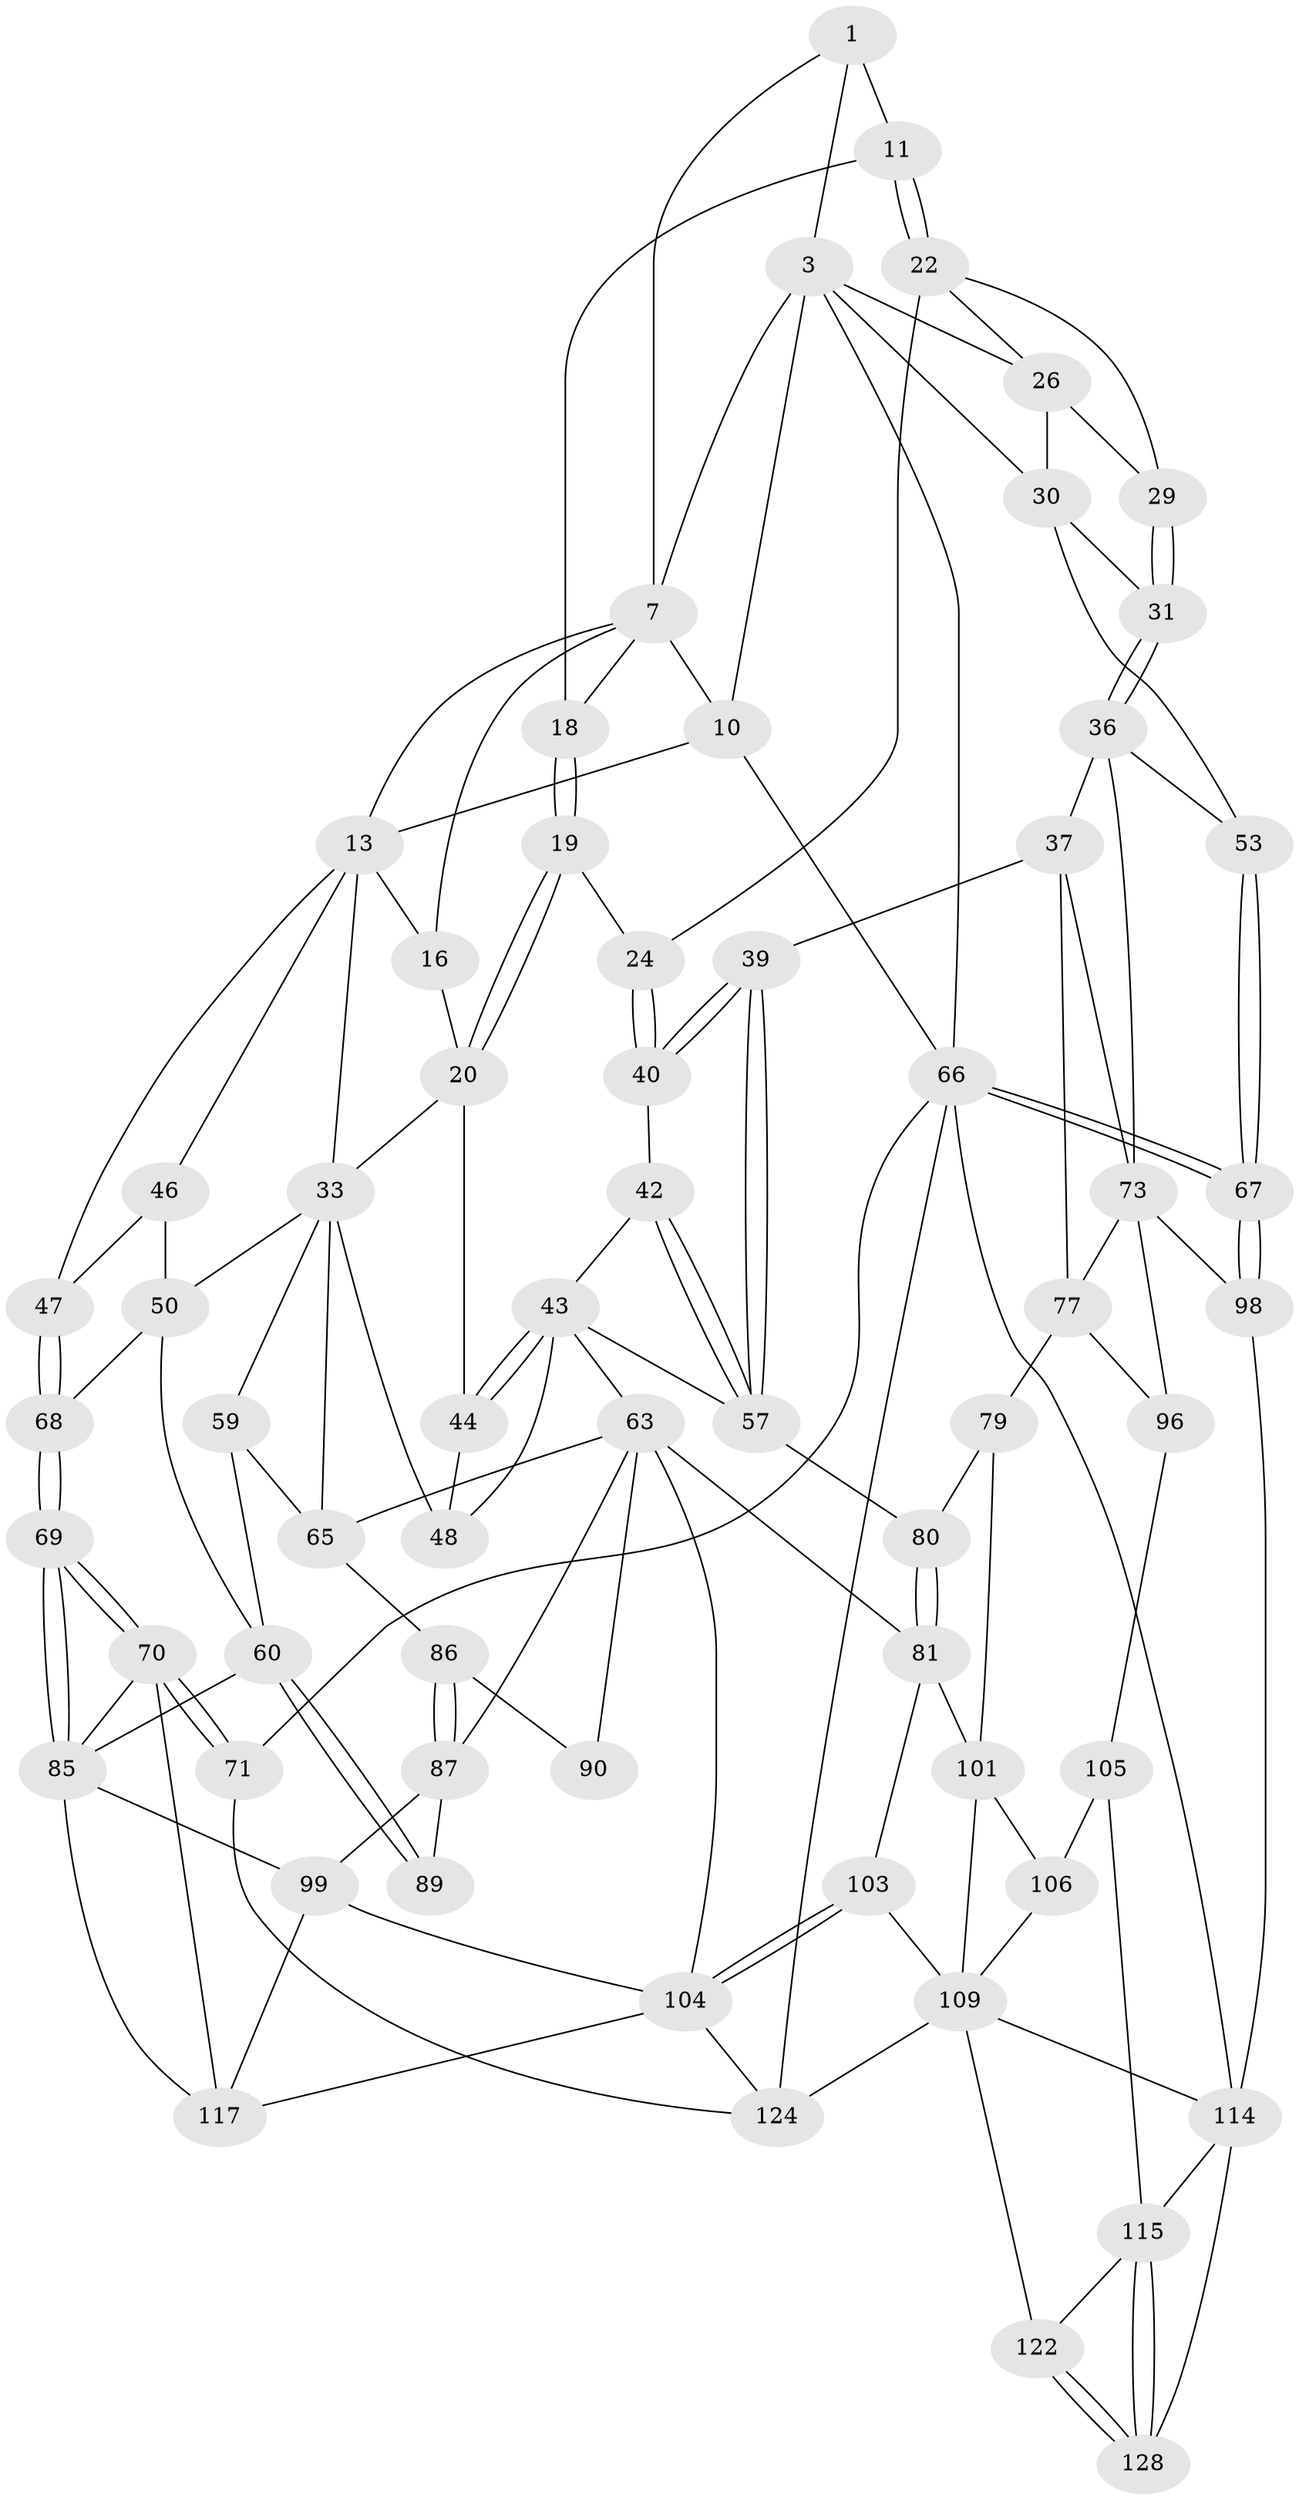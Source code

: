 // original degree distribution, {3: 0.015384615384615385, 5: 0.5846153846153846, 6: 0.19230769230769232, 4: 0.2076923076923077}
// Generated by graph-tools (version 1.1) at 2025/17/03/09/25 04:17:22]
// undirected, 65 vertices, 146 edges
graph export_dot {
graph [start="1"]
  node [color=gray90,style=filled];
  1 [pos="+0.5891745405263797+0",super="+2+6"];
  3 [pos="+1+0",super="+4+28"];
  7 [pos="+0.3591808146383292+0.03557425520659464",super="+8+15"];
  10 [pos="+0+0"];
  11 [pos="+0.6368278714290024+0.12187816979873387",super="+12"];
  13 [pos="+0.14125339225078157+0.14987343670266431",super="+17+14"];
  16 [pos="+0.31919449961708257+0.17601122919489992"];
  18 [pos="+0.516042880833092+0.14996232426296396"];
  19 [pos="+0.4765393736405005+0.22937350075871013"];
  20 [pos="+0.4000024385351583+0.2458133233897608",super="+21+45"];
  22 [pos="+0.6404987537209008+0.12538152694677854",super="+23"];
  24 [pos="+0.6162792617961508+0.25243242701956337",super="+25"];
  26 [pos="+0.7050130839627503+0.1388630025710595",super="+27"];
  29 [pos="+0.6909588067677861+0.25930972990378076"];
  30 [pos="+0.7885470287967872+0.3165659568825958",super="+52"];
  31 [pos="+0.7879076312105456+0.31747511285895824"];
  33 [pos="+0.2549816029960658+0.3700049073103842",super="+49+34"];
  36 [pos="+0.7779472004576027+0.34417520087183845",super="+54"];
  37 [pos="+0.7398667584071577+0.3959793082237909",super="+38"];
  39 [pos="+0.648973890625354+0.42307637064637427"];
  40 [pos="+0.6135450932280136+0.36105319185336493",super="+41"];
  42 [pos="+0.4448223573932989+0.3865999280776291"];
  43 [pos="+0.43549850540329244+0.38621314922724875",super="+55"];
  44 [pos="+0.4090099798511456+0.36094441901590646"];
  46 [pos="+0.08910819791936742+0.31087744321937916"];
  47 [pos="+0+0"];
  48 [pos="+0.32660195961634375+0.3979470278868981"];
  50 [pos="+0.13764992265912318+0.47434207370456316",super="+51"];
  53 [pos="+1+0.45708467815110776"];
  57 [pos="+0.6011580356363782+0.4771427850022749",super="+62"];
  59 [pos="+0.19647597787153698+0.5055489589081041"];
  60 [pos="+0.15686797536700545+0.4921097110442725",super="+61"];
  63 [pos="+0.38624507642588307+0.5345341372253741",super="+64+83"];
  65 [pos="+0.30898869189540074+0.48713472713312284",super="+75"];
  66 [pos="+1+1",super="+72"];
  67 [pos="+1+0.716676786532547"];
  68 [pos="+0+0.4657983087672058"];
  69 [pos="+0+0.690561260574256"];
  70 [pos="+0+0.9034821654390696",super="+121"];
  71 [pos="+0+1"];
  73 [pos="+0.9739748914432541+0.5010077310753116",super="+74+91"];
  77 [pos="+0.7822966557593163+0.5721903059545841",super="+78+93"];
  79 [pos="+0.6241077970714687+0.5874271477661607",super="+94"];
  80 [pos="+0.5660061420465506+0.5718463132696534"];
  81 [pos="+0.5433834143557638+0.5977906056609917",super="+82"];
  85 [pos="+0+0.6749776801746802",super="+100"];
  86 [pos="+0.26694120420285483+0.5868397858548109"];
  87 [pos="+0.24842899945664187+0.6452774256528738",super="+88"];
  89 [pos="+0.1941536495185035+0.6432039416042892"];
  90 [pos="+0.29106895996262705+0.5764284020634359"];
  96 [pos="+0.796110225340591+0.6836317972739195"];
  98 [pos="+0.9569438946135005+0.7746587250211813"];
  99 [pos="+0.2101277568353998+0.6769058944956269",super="+108"];
  101 [pos="+0.6918144213884772+0.6986797395454816",super="+102"];
  103 [pos="+0.41461560017596866+0.7974020647052434"];
  104 [pos="+0.3591294427882068+0.7661452434517295",super="+107"];
  105 [pos="+0.7868070402940196+0.7002374779726525",super="+113"];
  106 [pos="+0.7032754326361437+0.7311861372873598",super="+111"];
  109 [pos="+0.5919710541799078+0.7737672815672036",super="+110+112"];
  114 [pos="+0.936496601180743+0.7998262065229994",super="+129"];
  115 [pos="+0.8837063066659182+0.818900120717083",super="+116"];
  117 [pos="+0.19021032493191578+0.7532569804745021",super="+120"];
  122 [pos="+0.7280522908643733+0.8813373331068834"];
  124 [pos="+0.43101807752935006+1",super="+125"];
  128 [pos="+0.7808277445869067+0.972810971052669"];
  1 -- 3;
  1 -- 11 [weight=2];
  1 -- 7;
  3 -- 10;
  3 -- 66;
  3 -- 7;
  3 -- 26;
  3 -- 30;
  7 -- 10;
  7 -- 13;
  7 -- 16;
  7 -- 18;
  10 -- 66;
  10 -- 13;
  11 -- 22;
  11 -- 22;
  11 -- 18;
  13 -- 16;
  13 -- 46;
  13 -- 33;
  13 -- 47;
  16 -- 20;
  18 -- 19;
  18 -- 19;
  19 -- 20;
  19 -- 20;
  19 -- 24;
  20 -- 33;
  20 -- 44;
  22 -- 26;
  22 -- 24;
  22 -- 29;
  24 -- 40 [weight=2];
  24 -- 40;
  26 -- 29;
  26 -- 30;
  29 -- 31;
  29 -- 31;
  30 -- 31;
  30 -- 53;
  31 -- 36;
  31 -- 36;
  33 -- 48;
  33 -- 59;
  33 -- 65;
  33 -- 50;
  36 -- 37;
  36 -- 73;
  36 -- 53;
  37 -- 77;
  37 -- 39;
  37 -- 73;
  39 -- 40;
  39 -- 40;
  39 -- 57;
  39 -- 57;
  40 -- 42;
  42 -- 43;
  42 -- 57;
  42 -- 57;
  43 -- 44;
  43 -- 44;
  43 -- 48;
  43 -- 63;
  43 -- 57;
  44 -- 48;
  46 -- 47;
  46 -- 50;
  47 -- 68;
  47 -- 68;
  50 -- 60;
  50 -- 68;
  53 -- 67;
  53 -- 67;
  57 -- 80;
  59 -- 60;
  59 -- 65;
  60 -- 89 [weight=2];
  60 -- 89;
  60 -- 85;
  63 -- 65;
  63 -- 90 [weight=2];
  63 -- 81;
  63 -- 87;
  63 -- 104;
  65 -- 86;
  66 -- 67;
  66 -- 67;
  66 -- 114;
  66 -- 71;
  66 -- 124;
  67 -- 98;
  67 -- 98;
  68 -- 69;
  68 -- 69;
  69 -- 70;
  69 -- 70;
  69 -- 85;
  69 -- 85;
  70 -- 71;
  70 -- 71;
  70 -- 117;
  70 -- 85;
  71 -- 124;
  73 -- 77;
  73 -- 96;
  73 -- 98;
  77 -- 79 [weight=2];
  77 -- 96;
  79 -- 80;
  79 -- 101;
  80 -- 81;
  80 -- 81;
  81 -- 103;
  81 -- 101;
  85 -- 117;
  85 -- 99;
  86 -- 87;
  86 -- 87;
  86 -- 90;
  87 -- 89;
  87 -- 99;
  96 -- 105;
  98 -- 114;
  99 -- 117;
  99 -- 104;
  101 -- 106;
  101 -- 109;
  103 -- 104;
  103 -- 104;
  103 -- 109;
  104 -- 124;
  104 -- 117;
  105 -- 106 [weight=2];
  105 -- 115;
  106 -- 109;
  109 -- 124 [weight=2];
  109 -- 114;
  109 -- 122;
  114 -- 115;
  114 -- 128;
  115 -- 128;
  115 -- 128;
  115 -- 122;
  122 -- 128;
  122 -- 128;
}
